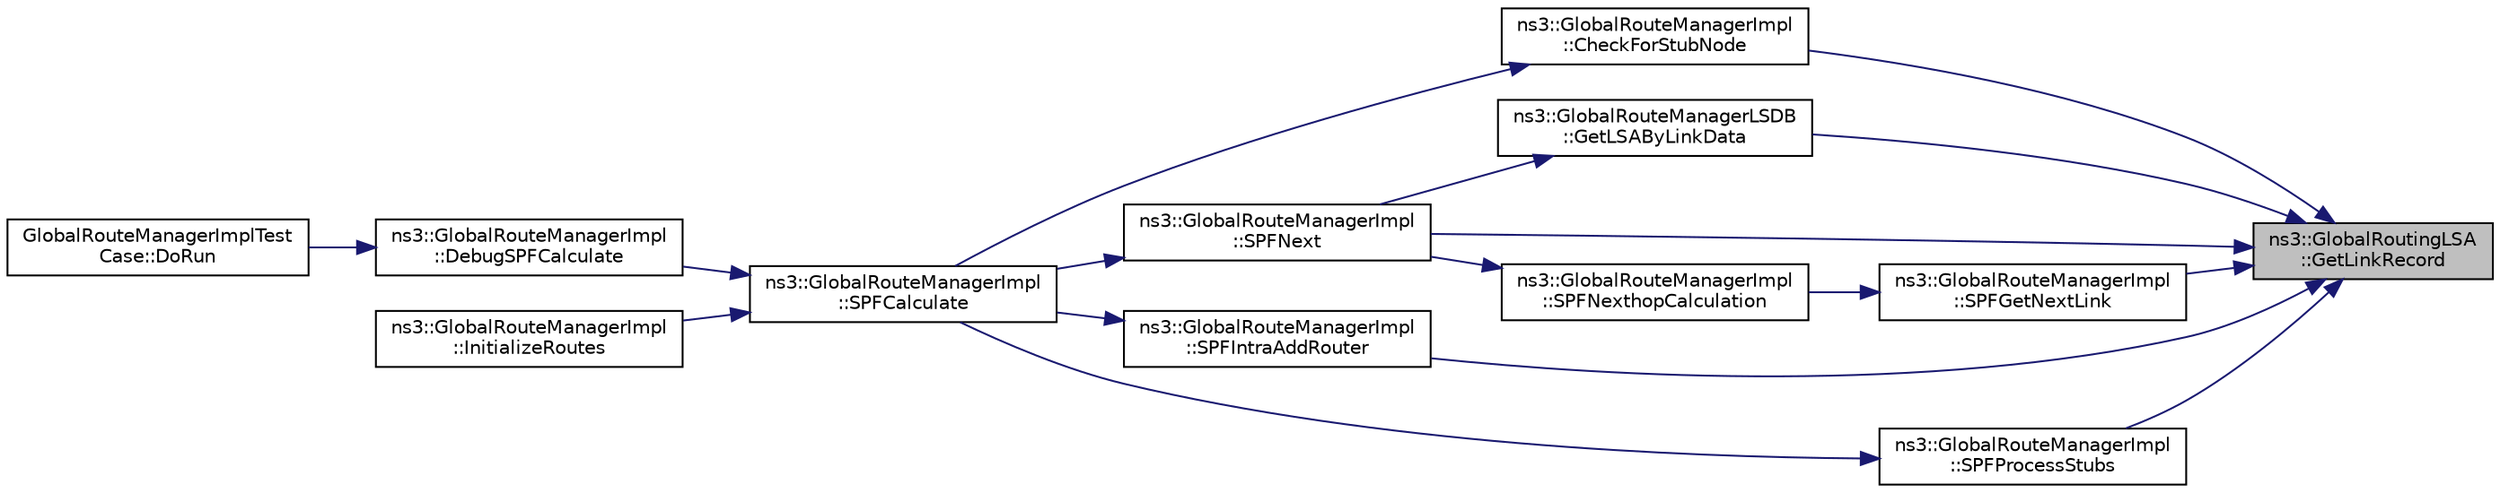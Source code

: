 digraph "ns3::GlobalRoutingLSA::GetLinkRecord"
{
 // LATEX_PDF_SIZE
  edge [fontname="Helvetica",fontsize="10",labelfontname="Helvetica",labelfontsize="10"];
  node [fontname="Helvetica",fontsize="10",shape=record];
  rankdir="RL";
  Node1 [label="ns3::GlobalRoutingLSA\l::GetLinkRecord",height=0.2,width=0.4,color="black", fillcolor="grey75", style="filled", fontcolor="black",tooltip="Return a pointer to the specified Global Routing Link Record."];
  Node1 -> Node2 [dir="back",color="midnightblue",fontsize="10",style="solid",fontname="Helvetica"];
  Node2 [label="ns3::GlobalRouteManagerImpl\l::CheckForStubNode",height=0.2,width=0.4,color="black", fillcolor="white", style="filled",URL="$classns3_1_1_global_route_manager_impl.html#a84085f1fc0b4d7c9d18bf0145df3e01c",tooltip="Test if a node is a stub, from an OSPF sense."];
  Node2 -> Node3 [dir="back",color="midnightblue",fontsize="10",style="solid",fontname="Helvetica"];
  Node3 [label="ns3::GlobalRouteManagerImpl\l::SPFCalculate",height=0.2,width=0.4,color="black", fillcolor="white", style="filled",URL="$classns3_1_1_global_route_manager_impl.html#a03cdea3013a73c90ae8d67946b237c45",tooltip="Calculate the shortest path first (SPF) tree."];
  Node3 -> Node4 [dir="back",color="midnightblue",fontsize="10",style="solid",fontname="Helvetica"];
  Node4 [label="ns3::GlobalRouteManagerImpl\l::DebugSPFCalculate",height=0.2,width=0.4,color="black", fillcolor="white", style="filled",URL="$classns3_1_1_global_route_manager_impl.html#aaa692001ef22911e3483583b0de78909",tooltip="Debugging routine; call the core SPF from the unit tests."];
  Node4 -> Node5 [dir="back",color="midnightblue",fontsize="10",style="solid",fontname="Helvetica"];
  Node5 [label="GlobalRouteManagerImplTest\lCase::DoRun",height=0.2,width=0.4,color="black", fillcolor="white", style="filled",URL="$class_global_route_manager_impl_test_case.html#aed56fd8ecbd7ecaa5473b9793d0befc1",tooltip="Implementation to actually run this TestCase."];
  Node3 -> Node6 [dir="back",color="midnightblue",fontsize="10",style="solid",fontname="Helvetica"];
  Node6 [label="ns3::GlobalRouteManagerImpl\l::InitializeRoutes",height=0.2,width=0.4,color="black", fillcolor="white", style="filled",URL="$classns3_1_1_global_route_manager_impl.html#a25f57b2c41927c1a3f0bbba596accb6b",tooltip="Compute routes using a Dijkstra SPF computation and populate per-node forwarding tables."];
  Node1 -> Node7 [dir="back",color="midnightblue",fontsize="10",style="solid",fontname="Helvetica"];
  Node7 [label="ns3::GlobalRouteManagerLSDB\l::GetLSAByLinkData",height=0.2,width=0.4,color="black", fillcolor="white", style="filled",URL="$classns3_1_1_global_route_manager_l_s_d_b.html#aec1596aa3bca59291fa377690f880884",tooltip="Look up the Link State Advertisement associated with the given link state ID (address)."];
  Node7 -> Node8 [dir="back",color="midnightblue",fontsize="10",style="solid",fontname="Helvetica"];
  Node8 [label="ns3::GlobalRouteManagerImpl\l::SPFNext",height=0.2,width=0.4,color="black", fillcolor="white", style="filled",URL="$classns3_1_1_global_route_manager_impl.html#aaa3d86729d6cfb61708d1c7083423da6",tooltip="Examine the links in v's LSA and update the list of candidates with any vertices not already on the l..."];
  Node8 -> Node3 [dir="back",color="midnightblue",fontsize="10",style="solid",fontname="Helvetica"];
  Node1 -> Node9 [dir="back",color="midnightblue",fontsize="10",style="solid",fontname="Helvetica"];
  Node9 [label="ns3::GlobalRouteManagerImpl\l::SPFGetNextLink",height=0.2,width=0.4,color="black", fillcolor="white", style="filled",URL="$classns3_1_1_global_route_manager_impl.html#a4c868c90e06e063ac2eb60cfe93c2c84",tooltip="Search for a link between two vertices."];
  Node9 -> Node10 [dir="back",color="midnightblue",fontsize="10",style="solid",fontname="Helvetica"];
  Node10 [label="ns3::GlobalRouteManagerImpl\l::SPFNexthopCalculation",height=0.2,width=0.4,color="black", fillcolor="white", style="filled",URL="$classns3_1_1_global_route_manager_impl.html#ab082a78c423009f77c9cfe9018d40021",tooltip="Calculate nexthop from root through V (parent) to vertex W (destination) with given distance from roo..."];
  Node10 -> Node8 [dir="back",color="midnightblue",fontsize="10",style="solid",fontname="Helvetica"];
  Node1 -> Node11 [dir="back",color="midnightblue",fontsize="10",style="solid",fontname="Helvetica"];
  Node11 [label="ns3::GlobalRouteManagerImpl\l::SPFIntraAddRouter",height=0.2,width=0.4,color="black", fillcolor="white", style="filled",URL="$classns3_1_1_global_route_manager_impl.html#adc0725b441a01d02bc4db842771a36d5",tooltip="Add a host route to the routing tables."];
  Node11 -> Node3 [dir="back",color="midnightblue",fontsize="10",style="solid",fontname="Helvetica"];
  Node1 -> Node8 [dir="back",color="midnightblue",fontsize="10",style="solid",fontname="Helvetica"];
  Node1 -> Node12 [dir="back",color="midnightblue",fontsize="10",style="solid",fontname="Helvetica"];
  Node12 [label="ns3::GlobalRouteManagerImpl\l::SPFProcessStubs",height=0.2,width=0.4,color="black", fillcolor="white", style="filled",URL="$classns3_1_1_global_route_manager_impl.html#a3d43e1ea8faefbbb7139b2ede6315cbb",tooltip="Process Stub nodes."];
  Node12 -> Node3 [dir="back",color="midnightblue",fontsize="10",style="solid",fontname="Helvetica"];
}
